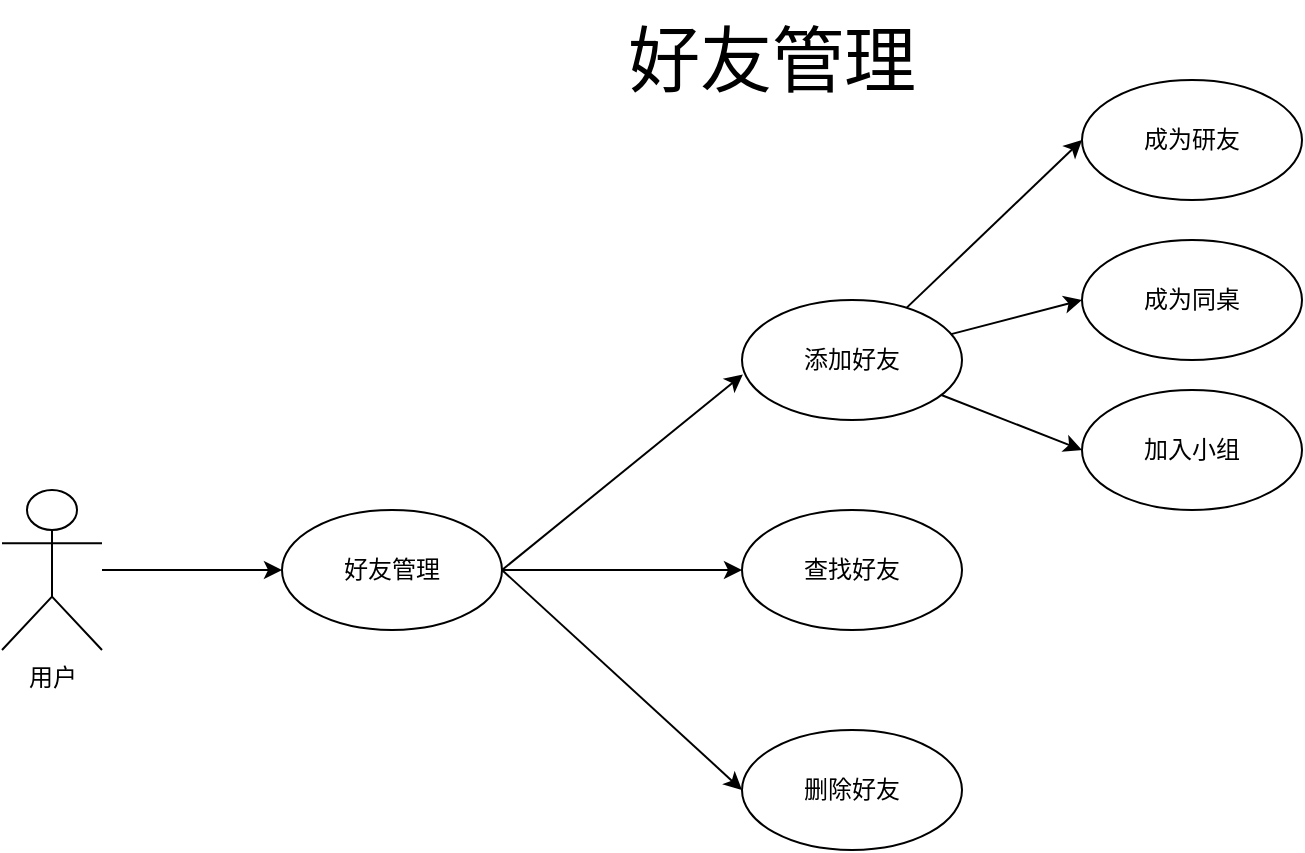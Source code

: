 <mxfile version="14.5.8" type="github">
  <diagram id="VbgDE6oj9wfU6HXY0T4R" name="第 1 页">
    <mxGraphModel dx="1278" dy="492" grid="1" gridSize="10" guides="1" tooltips="1" connect="1" arrows="1" fold="1" page="1" pageScale="1" pageWidth="827" pageHeight="1169" math="0" shadow="0">
      <root>
        <mxCell id="0" />
        <mxCell id="1" parent="0" />
        <mxCell id="sLvcpBOjC5CjSjRGOrS--2" value="用户" style="shape=umlActor;verticalLabelPosition=bottom;verticalAlign=top;html=1;" vertex="1" parent="1">
          <mxGeometry x="20" y="565" width="50" height="80" as="geometry" />
        </mxCell>
        <mxCell id="sLvcpBOjC5CjSjRGOrS--30" style="edgeStyle=none;rounded=0;orthogonalLoop=1;jettySize=auto;html=1;exitX=1;exitY=0.5;exitDx=0;exitDy=0;entryX=0.004;entryY=0.62;entryDx=0;entryDy=0;entryPerimeter=0;" edge="1" parent="1" source="sLvcpBOjC5CjSjRGOrS--6" target="sLvcpBOjC5CjSjRGOrS--26">
          <mxGeometry relative="1" as="geometry" />
        </mxCell>
        <mxCell id="sLvcpBOjC5CjSjRGOrS--31" style="edgeStyle=none;rounded=0;orthogonalLoop=1;jettySize=auto;html=1;entryX=0;entryY=0.5;entryDx=0;entryDy=0;" edge="1" parent="1" source="sLvcpBOjC5CjSjRGOrS--6" target="sLvcpBOjC5CjSjRGOrS--27">
          <mxGeometry relative="1" as="geometry" />
        </mxCell>
        <mxCell id="sLvcpBOjC5CjSjRGOrS--32" style="edgeStyle=none;rounded=0;orthogonalLoop=1;jettySize=auto;html=1;entryX=0;entryY=0.5;entryDx=0;entryDy=0;exitX=1;exitY=0.5;exitDx=0;exitDy=0;" edge="1" parent="1" source="sLvcpBOjC5CjSjRGOrS--6" target="sLvcpBOjC5CjSjRGOrS--28">
          <mxGeometry relative="1" as="geometry" />
        </mxCell>
        <mxCell id="sLvcpBOjC5CjSjRGOrS--6" value="好友管理" style="ellipse;whiteSpace=wrap;html=1;" vertex="1" parent="1">
          <mxGeometry x="160" y="575" width="110" height="60" as="geometry" />
        </mxCell>
        <mxCell id="sLvcpBOjC5CjSjRGOrS--7" style="edgeStyle=none;rounded=0;orthogonalLoop=1;jettySize=auto;html=1;entryX=0;entryY=0.5;entryDx=0;entryDy=0;" edge="1" parent="1" source="sLvcpBOjC5CjSjRGOrS--2" target="sLvcpBOjC5CjSjRGOrS--6">
          <mxGeometry x="-36" y="200" as="geometry" />
        </mxCell>
        <mxCell id="sLvcpBOjC5CjSjRGOrS--38" style="edgeStyle=none;rounded=0;orthogonalLoop=1;jettySize=auto;html=1;entryX=0;entryY=0.5;entryDx=0;entryDy=0;" edge="1" parent="1" source="sLvcpBOjC5CjSjRGOrS--26" target="sLvcpBOjC5CjSjRGOrS--35">
          <mxGeometry relative="1" as="geometry" />
        </mxCell>
        <mxCell id="sLvcpBOjC5CjSjRGOrS--39" style="edgeStyle=none;rounded=0;orthogonalLoop=1;jettySize=auto;html=1;entryX=0;entryY=0.5;entryDx=0;entryDy=0;" edge="1" parent="1" source="sLvcpBOjC5CjSjRGOrS--26" target="sLvcpBOjC5CjSjRGOrS--36">
          <mxGeometry relative="1" as="geometry" />
        </mxCell>
        <mxCell id="sLvcpBOjC5CjSjRGOrS--40" style="edgeStyle=none;rounded=0;orthogonalLoop=1;jettySize=auto;html=1;entryX=0;entryY=0.5;entryDx=0;entryDy=0;" edge="1" parent="1" source="sLvcpBOjC5CjSjRGOrS--26" target="sLvcpBOjC5CjSjRGOrS--37">
          <mxGeometry relative="1" as="geometry" />
        </mxCell>
        <mxCell id="sLvcpBOjC5CjSjRGOrS--26" value="添加好友" style="ellipse;whiteSpace=wrap;html=1;" vertex="1" parent="1">
          <mxGeometry x="390" y="470" width="110" height="60" as="geometry" />
        </mxCell>
        <mxCell id="sLvcpBOjC5CjSjRGOrS--27" value="查找好友" style="ellipse;whiteSpace=wrap;html=1;" vertex="1" parent="1">
          <mxGeometry x="390" y="575" width="110" height="60" as="geometry" />
        </mxCell>
        <mxCell id="sLvcpBOjC5CjSjRGOrS--28" value="删除好友" style="ellipse;whiteSpace=wrap;html=1;" vertex="1" parent="1">
          <mxGeometry x="390" y="685" width="110" height="60" as="geometry" />
        </mxCell>
        <mxCell id="sLvcpBOjC5CjSjRGOrS--33" value="&lt;font style=&quot;font-size: 36px&quot;&gt;好友管理&lt;/font&gt;" style="text;html=1;strokeColor=none;fillColor=none;align=center;verticalAlign=middle;whiteSpace=wrap;rounded=0;" vertex="1" parent="1">
          <mxGeometry x="330" y="320" width="150" height="60" as="geometry" />
        </mxCell>
        <mxCell id="sLvcpBOjC5CjSjRGOrS--35" value="成为研友" style="ellipse;whiteSpace=wrap;html=1;" vertex="1" parent="1">
          <mxGeometry x="560" y="360" width="110" height="60" as="geometry" />
        </mxCell>
        <mxCell id="sLvcpBOjC5CjSjRGOrS--36" value="成为同桌" style="ellipse;whiteSpace=wrap;html=1;" vertex="1" parent="1">
          <mxGeometry x="560" y="440" width="110" height="60" as="geometry" />
        </mxCell>
        <mxCell id="sLvcpBOjC5CjSjRGOrS--37" value="加入小组" style="ellipse;whiteSpace=wrap;html=1;" vertex="1" parent="1">
          <mxGeometry x="560" y="515" width="110" height="60" as="geometry" />
        </mxCell>
      </root>
    </mxGraphModel>
  </diagram>
</mxfile>
